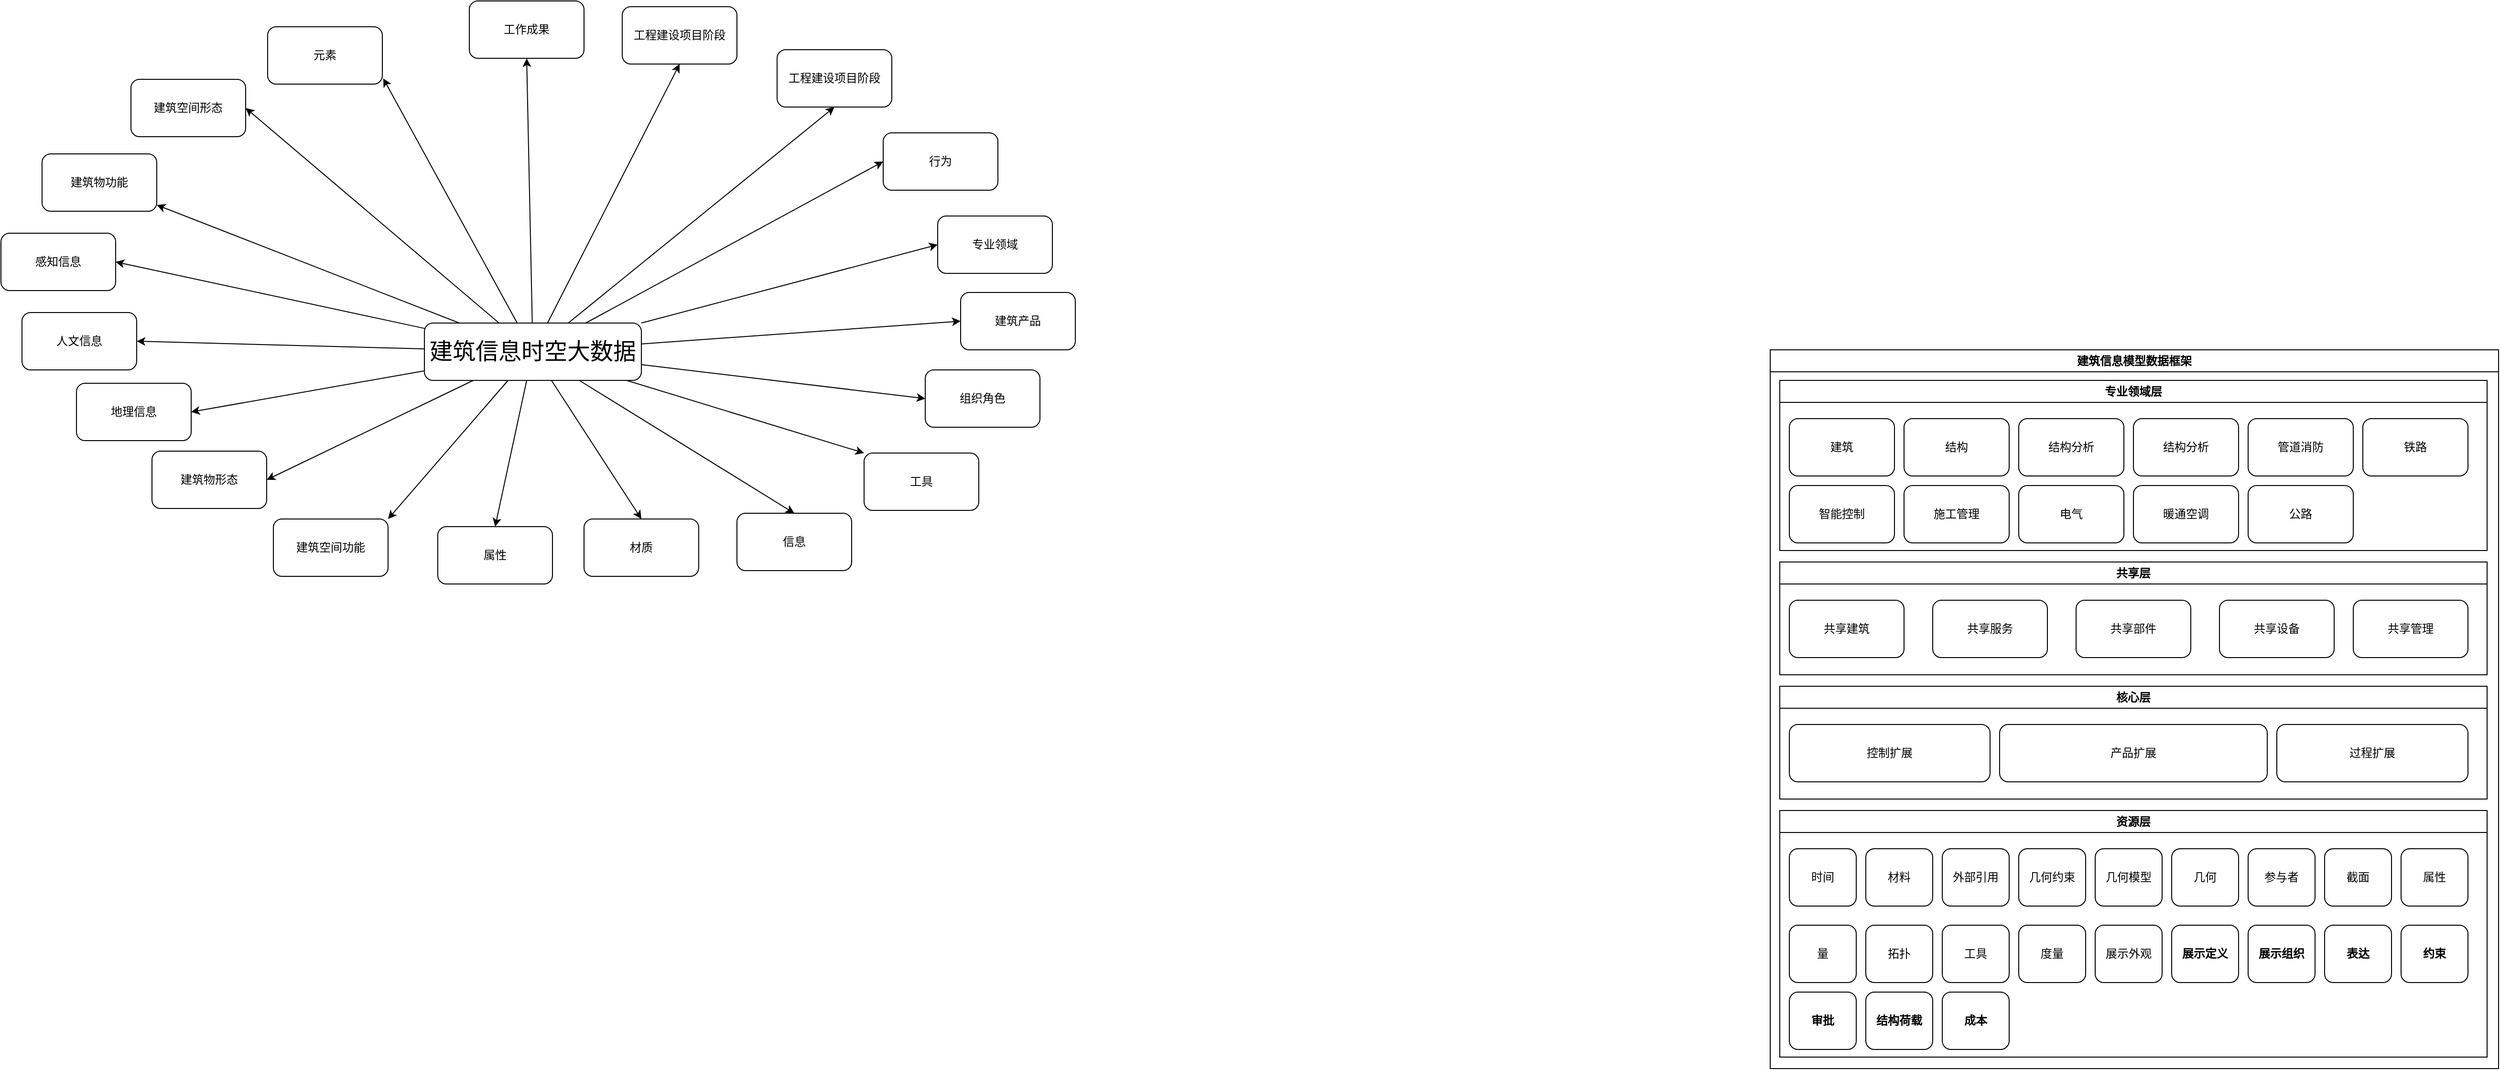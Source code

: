 <mxfile version="20.5.3" type="github">
  <diagram id="JT4Bz4pR1aiRmKoWo8_p" name="Page-1">
    <mxGraphModel dx="1897" dy="1236" grid="1" gridSize="10" guides="0" tooltips="1" connect="1" arrows="1" fold="1" page="0" pageScale="1" pageWidth="827" pageHeight="1169" math="0" shadow="0">
      <root>
        <mxCell id="0" />
        <mxCell id="1" parent="0" />
        <mxCell id="yECXOM6g7LYcoKyOb9zG-19" style="edgeStyle=none;rounded=0;orthogonalLoop=1;jettySize=auto;html=1;entryX=1;entryY=0.5;entryDx=0;entryDy=0;labelBackgroundColor=default;fontSize=24;fontColor=default;strokeColor=default;" parent="1" source="yECXOM6g7LYcoKyOb9zG-1" target="yECXOM6g7LYcoKyOb9zG-6" edge="1">
          <mxGeometry relative="1" as="geometry" />
        </mxCell>
        <mxCell id="yECXOM6g7LYcoKyOb9zG-20" style="edgeStyle=none;rounded=0;orthogonalLoop=1;jettySize=auto;html=1;entryX=1.008;entryY=0.9;entryDx=0;entryDy=0;entryPerimeter=0;labelBackgroundColor=default;fontSize=24;fontColor=default;strokeColor=default;" parent="1" source="yECXOM6g7LYcoKyOb9zG-1" target="yECXOM6g7LYcoKyOb9zG-7" edge="1">
          <mxGeometry relative="1" as="geometry" />
        </mxCell>
        <mxCell id="yECXOM6g7LYcoKyOb9zG-21" style="edgeStyle=none;rounded=0;orthogonalLoop=1;jettySize=auto;html=1;entryX=0.5;entryY=1;entryDx=0;entryDy=0;labelBackgroundColor=default;fontSize=24;fontColor=default;strokeColor=default;" parent="1" source="yECXOM6g7LYcoKyOb9zG-1" target="yECXOM6g7LYcoKyOb9zG-8" edge="1">
          <mxGeometry relative="1" as="geometry" />
        </mxCell>
        <mxCell id="yECXOM6g7LYcoKyOb9zG-22" style="edgeStyle=none;rounded=0;orthogonalLoop=1;jettySize=auto;html=1;entryX=0.5;entryY=1;entryDx=0;entryDy=0;labelBackgroundColor=default;fontSize=24;fontColor=default;strokeColor=default;" parent="1" source="yECXOM6g7LYcoKyOb9zG-1" target="yECXOM6g7LYcoKyOb9zG-9" edge="1">
          <mxGeometry relative="1" as="geometry" />
        </mxCell>
        <mxCell id="yECXOM6g7LYcoKyOb9zG-23" style="edgeStyle=none;rounded=0;orthogonalLoop=1;jettySize=auto;html=1;entryX=0.5;entryY=1;entryDx=0;entryDy=0;labelBackgroundColor=default;fontSize=24;fontColor=default;strokeColor=default;" parent="1" source="yECXOM6g7LYcoKyOb9zG-1" target="yECXOM6g7LYcoKyOb9zG-10" edge="1">
          <mxGeometry relative="1" as="geometry" />
        </mxCell>
        <mxCell id="yECXOM6g7LYcoKyOb9zG-24" style="edgeStyle=none;rounded=0;orthogonalLoop=1;jettySize=auto;html=1;entryX=0;entryY=0.5;entryDx=0;entryDy=0;labelBackgroundColor=default;fontSize=24;fontColor=default;strokeColor=default;" parent="1" source="yECXOM6g7LYcoKyOb9zG-1" target="yECXOM6g7LYcoKyOb9zG-11" edge="1">
          <mxGeometry relative="1" as="geometry" />
        </mxCell>
        <mxCell id="yECXOM6g7LYcoKyOb9zG-25" style="edgeStyle=none;rounded=0;orthogonalLoop=1;jettySize=auto;html=1;entryX=0;entryY=0.5;entryDx=0;entryDy=0;labelBackgroundColor=default;fontSize=24;fontColor=default;strokeColor=default;" parent="1" source="yECXOM6g7LYcoKyOb9zG-1" target="yECXOM6g7LYcoKyOb9zG-12" edge="1">
          <mxGeometry relative="1" as="geometry" />
        </mxCell>
        <mxCell id="yECXOM6g7LYcoKyOb9zG-26" style="edgeStyle=none;rounded=0;orthogonalLoop=1;jettySize=auto;html=1;entryX=0;entryY=0.5;entryDx=0;entryDy=0;labelBackgroundColor=default;fontSize=24;fontColor=default;strokeColor=default;" parent="1" source="yECXOM6g7LYcoKyOb9zG-1" target="yECXOM6g7LYcoKyOb9zG-13" edge="1">
          <mxGeometry relative="1" as="geometry" />
        </mxCell>
        <mxCell id="yECXOM6g7LYcoKyOb9zG-27" style="edgeStyle=none;rounded=0;orthogonalLoop=1;jettySize=auto;html=1;entryX=0;entryY=0.5;entryDx=0;entryDy=0;labelBackgroundColor=default;fontSize=24;fontColor=default;strokeColor=default;" parent="1" source="yECXOM6g7LYcoKyOb9zG-1" target="yECXOM6g7LYcoKyOb9zG-14" edge="1">
          <mxGeometry relative="1" as="geometry" />
        </mxCell>
        <mxCell id="yECXOM6g7LYcoKyOb9zG-28" style="edgeStyle=none;rounded=0;orthogonalLoop=1;jettySize=auto;html=1;entryX=0;entryY=0;entryDx=0;entryDy=0;labelBackgroundColor=default;fontSize=24;fontColor=default;strokeColor=default;" parent="1" source="yECXOM6g7LYcoKyOb9zG-1" target="yECXOM6g7LYcoKyOb9zG-15" edge="1">
          <mxGeometry relative="1" as="geometry" />
        </mxCell>
        <mxCell id="yECXOM6g7LYcoKyOb9zG-29" style="edgeStyle=none;rounded=0;orthogonalLoop=1;jettySize=auto;html=1;entryX=0.5;entryY=0;entryDx=0;entryDy=0;labelBackgroundColor=default;fontSize=24;fontColor=default;strokeColor=default;" parent="1" source="yECXOM6g7LYcoKyOb9zG-1" target="yECXOM6g7LYcoKyOb9zG-16" edge="1">
          <mxGeometry relative="1" as="geometry" />
        </mxCell>
        <mxCell id="yECXOM6g7LYcoKyOb9zG-30" style="edgeStyle=none;rounded=0;orthogonalLoop=1;jettySize=auto;html=1;entryX=0.5;entryY=0;entryDx=0;entryDy=0;labelBackgroundColor=default;fontSize=24;fontColor=default;strokeColor=default;" parent="1" source="yECXOM6g7LYcoKyOb9zG-1" target="yECXOM6g7LYcoKyOb9zG-17" edge="1">
          <mxGeometry relative="1" as="geometry" />
        </mxCell>
        <mxCell id="yECXOM6g7LYcoKyOb9zG-31" style="edgeStyle=none;rounded=0;orthogonalLoop=1;jettySize=auto;html=1;entryX=0.5;entryY=0;entryDx=0;entryDy=0;labelBackgroundColor=default;fontSize=24;fontColor=default;strokeColor=default;" parent="1" source="yECXOM6g7LYcoKyOb9zG-1" target="yECXOM6g7LYcoKyOb9zG-18" edge="1">
          <mxGeometry relative="1" as="geometry" />
        </mxCell>
        <mxCell id="yECXOM6g7LYcoKyOb9zG-32" style="edgeStyle=none;rounded=0;orthogonalLoop=1;jettySize=auto;html=1;entryX=1;entryY=0;entryDx=0;entryDy=0;labelBackgroundColor=default;fontSize=24;fontColor=default;strokeColor=default;" parent="1" source="yECXOM6g7LYcoKyOb9zG-1" target="yECXOM6g7LYcoKyOb9zG-5" edge="1">
          <mxGeometry relative="1" as="geometry" />
        </mxCell>
        <mxCell id="yECXOM6g7LYcoKyOb9zG-33" style="edgeStyle=none;rounded=0;orthogonalLoop=1;jettySize=auto;html=1;entryX=1;entryY=0.5;entryDx=0;entryDy=0;labelBackgroundColor=default;fontSize=24;fontColor=default;strokeColor=default;" parent="1" source="yECXOM6g7LYcoKyOb9zG-1" target="yECXOM6g7LYcoKyOb9zG-4" edge="1">
          <mxGeometry relative="1" as="geometry" />
        </mxCell>
        <mxCell id="yECXOM6g7LYcoKyOb9zG-36" style="edgeStyle=none;rounded=0;orthogonalLoop=1;jettySize=auto;html=1;entryX=1;entryY=0.5;entryDx=0;entryDy=0;labelBackgroundColor=default;fontSize=24;fontColor=default;strokeColor=default;" parent="1" source="yECXOM6g7LYcoKyOb9zG-1" target="yECXOM6g7LYcoKyOb9zG-34" edge="1">
          <mxGeometry relative="1" as="geometry" />
        </mxCell>
        <mxCell id="yECXOM6g7LYcoKyOb9zG-38" style="edgeStyle=none;rounded=0;orthogonalLoop=1;jettySize=auto;html=1;entryX=1;entryY=0.5;entryDx=0;entryDy=0;labelBackgroundColor=default;fontSize=24;fontColor=default;strokeColor=default;" parent="1" source="yECXOM6g7LYcoKyOb9zG-1" target="yECXOM6g7LYcoKyOb9zG-37" edge="1">
          <mxGeometry relative="1" as="geometry" />
        </mxCell>
        <mxCell id="yECXOM6g7LYcoKyOb9zG-40" style="edgeStyle=none;rounded=0;orthogonalLoop=1;jettySize=auto;html=1;labelBackgroundColor=default;fontSize=24;fontColor=default;strokeColor=default;" parent="1" source="yECXOM6g7LYcoKyOb9zG-1" target="yECXOM6g7LYcoKyOb9zG-2" edge="1">
          <mxGeometry relative="1" as="geometry" />
        </mxCell>
        <mxCell id="yECXOM6g7LYcoKyOb9zG-41" style="edgeStyle=none;rounded=0;orthogonalLoop=1;jettySize=auto;html=1;entryX=1;entryY=0.5;entryDx=0;entryDy=0;labelBackgroundColor=default;fontSize=24;fontColor=default;strokeColor=default;" parent="1" source="yECXOM6g7LYcoKyOb9zG-1" target="yECXOM6g7LYcoKyOb9zG-39" edge="1">
          <mxGeometry relative="1" as="geometry" />
        </mxCell>
        <mxCell id="yECXOM6g7LYcoKyOb9zG-1" value="&lt;font style=&quot;font-size: 24px&quot;&gt;建筑信息时空大数据&lt;/font&gt;" style="rounded=1;whiteSpace=wrap;html=1;fillColor=default;strokeColor=default;fontColor=default;labelBackgroundColor=default;" parent="1" vertex="1">
          <mxGeometry x="210" y="270" width="227" height="60" as="geometry" />
        </mxCell>
        <mxCell id="yECXOM6g7LYcoKyOb9zG-2" value="建筑物功能" style="rounded=1;whiteSpace=wrap;html=1;fontColor=default;strokeColor=default;fillColor=default;labelBackgroundColor=default;" parent="1" vertex="1">
          <mxGeometry x="-190" y="93" width="120" height="60" as="geometry" />
        </mxCell>
        <mxCell id="yECXOM6g7LYcoKyOb9zG-4" value="建筑物形态" style="rounded=1;whiteSpace=wrap;html=1;fontColor=default;strokeColor=default;fillColor=default;" parent="1" vertex="1">
          <mxGeometry x="-75" y="404" width="120" height="60" as="geometry" />
        </mxCell>
        <mxCell id="yECXOM6g7LYcoKyOb9zG-5" value="建筑空间功能" style="rounded=1;whiteSpace=wrap;html=1;fontColor=default;strokeColor=default;fillColor=default;" parent="1" vertex="1">
          <mxGeometry x="52" y="475" width="120" height="60" as="geometry" />
        </mxCell>
        <mxCell id="yECXOM6g7LYcoKyOb9zG-6" value="建筑空间形态" style="rounded=1;whiteSpace=wrap;html=1;fontColor=default;strokeColor=default;fillColor=default;" parent="1" vertex="1">
          <mxGeometry x="-97" y="15" width="120" height="60" as="geometry" />
        </mxCell>
        <mxCell id="yECXOM6g7LYcoKyOb9zG-7" value="元素" style="rounded=1;whiteSpace=wrap;html=1;fontColor=default;strokeColor=default;fillColor=default;" parent="1" vertex="1">
          <mxGeometry x="46" y="-40" width="120" height="60" as="geometry" />
        </mxCell>
        <mxCell id="yECXOM6g7LYcoKyOb9zG-8" value="工作成果" style="rounded=1;whiteSpace=wrap;html=1;fontColor=default;strokeColor=default;fillColor=default;" parent="1" vertex="1">
          <mxGeometry x="257" y="-67" width="120" height="60" as="geometry" />
        </mxCell>
        <mxCell id="yECXOM6g7LYcoKyOb9zG-9" value="工程建设项目阶段" style="rounded=1;whiteSpace=wrap;html=1;fontColor=default;strokeColor=default;fillColor=default;" parent="1" vertex="1">
          <mxGeometry x="417" y="-61" width="120" height="60" as="geometry" />
        </mxCell>
        <mxCell id="yECXOM6g7LYcoKyOb9zG-10" value="工程建设项目阶段" style="rounded=1;whiteSpace=wrap;html=1;fontColor=default;strokeColor=default;fillColor=default;" parent="1" vertex="1">
          <mxGeometry x="579" y="-16" width="120" height="60" as="geometry" />
        </mxCell>
        <mxCell id="yECXOM6g7LYcoKyOb9zG-11" value="行为" style="rounded=1;whiteSpace=wrap;html=1;fontColor=default;strokeColor=default;fillColor=default;" parent="1" vertex="1">
          <mxGeometry x="690" y="71" width="120" height="60" as="geometry" />
        </mxCell>
        <mxCell id="yECXOM6g7LYcoKyOb9zG-12" value="专业领域" style="rounded=1;whiteSpace=wrap;html=1;fontColor=default;strokeColor=default;fillColor=default;" parent="1" vertex="1">
          <mxGeometry x="747" y="158" width="120" height="60" as="geometry" />
        </mxCell>
        <mxCell id="yECXOM6g7LYcoKyOb9zG-13" value="建筑产品" style="rounded=1;whiteSpace=wrap;html=1;fontColor=default;strokeColor=default;fillColor=default;" parent="1" vertex="1">
          <mxGeometry x="771" y="238" width="120" height="60" as="geometry" />
        </mxCell>
        <mxCell id="yECXOM6g7LYcoKyOb9zG-14" value="组织角色" style="rounded=1;whiteSpace=wrap;html=1;fontColor=default;strokeColor=default;fillColor=default;" parent="1" vertex="1">
          <mxGeometry x="734" y="319" width="120" height="60" as="geometry" />
        </mxCell>
        <mxCell id="yECXOM6g7LYcoKyOb9zG-15" value="工具" style="rounded=1;whiteSpace=wrap;html=1;fontColor=default;strokeColor=default;fillColor=default;" parent="1" vertex="1">
          <mxGeometry x="670" y="406" width="120" height="60" as="geometry" />
        </mxCell>
        <mxCell id="yECXOM6g7LYcoKyOb9zG-16" value="信息" style="rounded=1;whiteSpace=wrap;html=1;fontColor=default;strokeColor=default;fillColor=default;" parent="1" vertex="1">
          <mxGeometry x="537" y="469" width="120" height="60" as="geometry" />
        </mxCell>
        <mxCell id="yECXOM6g7LYcoKyOb9zG-17" value="材质" style="rounded=1;whiteSpace=wrap;html=1;fontColor=default;strokeColor=default;fillColor=default;" parent="1" vertex="1">
          <mxGeometry x="377" y="475" width="120" height="60" as="geometry" />
        </mxCell>
        <mxCell id="yECXOM6g7LYcoKyOb9zG-18" value="属性" style="rounded=1;whiteSpace=wrap;html=1;fontColor=default;strokeColor=default;fillColor=default;" parent="1" vertex="1">
          <mxGeometry x="224" y="483" width="120" height="60" as="geometry" />
        </mxCell>
        <mxCell id="yECXOM6g7LYcoKyOb9zG-34" value="地理信息" style="rounded=1;whiteSpace=wrap;html=1;fontColor=default;strokeColor=default;fillColor=default;" parent="1" vertex="1">
          <mxGeometry x="-154" y="333" width="120" height="60" as="geometry" />
        </mxCell>
        <mxCell id="yECXOM6g7LYcoKyOb9zG-37" value="人文信息" style="rounded=1;whiteSpace=wrap;html=1;fontColor=default;strokeColor=default;fillColor=default;" parent="1" vertex="1">
          <mxGeometry x="-211" y="259" width="120" height="60" as="geometry" />
        </mxCell>
        <mxCell id="yECXOM6g7LYcoKyOb9zG-39" value="感知信息" style="rounded=1;whiteSpace=wrap;html=1;fontColor=default;strokeColor=default;fillColor=default;" parent="1" vertex="1">
          <mxGeometry x="-233" y="176" width="120" height="60" as="geometry" />
        </mxCell>
        <mxCell id="06WXHrNAYd4CCUYUwNC0-1" value="建筑信息模型数据框架" style="swimlane;whiteSpace=wrap;html=1;" vertex="1" parent="1">
          <mxGeometry x="1618" y="298" width="762" height="752" as="geometry" />
        </mxCell>
        <mxCell id="06WXHrNAYd4CCUYUwNC0-2" value="专业领域层" style="swimlane;whiteSpace=wrap;html=1;" vertex="1" parent="06WXHrNAYd4CCUYUwNC0-1">
          <mxGeometry x="10" y="32" width="740" height="178" as="geometry" />
        </mxCell>
        <mxCell id="06WXHrNAYd4CCUYUwNC0-3" value="建筑" style="rounded=1;whiteSpace=wrap;html=1;" vertex="1" parent="06WXHrNAYd4CCUYUwNC0-2">
          <mxGeometry x="10" y="40" width="110" height="60" as="geometry" />
        </mxCell>
        <mxCell id="06WXHrNAYd4CCUYUwNC0-4" value="结构" style="rounded=1;whiteSpace=wrap;html=1;" vertex="1" parent="06WXHrNAYd4CCUYUwNC0-2">
          <mxGeometry x="130" y="40" width="110" height="60" as="geometry" />
        </mxCell>
        <mxCell id="06WXHrNAYd4CCUYUwNC0-5" value="结构分析" style="rounded=1;whiteSpace=wrap;html=1;" vertex="1" parent="06WXHrNAYd4CCUYUwNC0-2">
          <mxGeometry x="250" y="40" width="110" height="60" as="geometry" />
        </mxCell>
        <mxCell id="06WXHrNAYd4CCUYUwNC0-6" value="结构分析" style="rounded=1;whiteSpace=wrap;html=1;" vertex="1" parent="06WXHrNAYd4CCUYUwNC0-2">
          <mxGeometry x="370" y="40" width="110" height="60" as="geometry" />
        </mxCell>
        <mxCell id="06WXHrNAYd4CCUYUwNC0-7" value="管道消防" style="rounded=1;whiteSpace=wrap;html=1;" vertex="1" parent="06WXHrNAYd4CCUYUwNC0-2">
          <mxGeometry x="490" y="40" width="110" height="60" as="geometry" />
        </mxCell>
        <mxCell id="06WXHrNAYd4CCUYUwNC0-8" value="暖通空调" style="rounded=1;whiteSpace=wrap;html=1;" vertex="1" parent="06WXHrNAYd4CCUYUwNC0-2">
          <mxGeometry x="370" y="110" width="110" height="60" as="geometry" />
        </mxCell>
        <mxCell id="06WXHrNAYd4CCUYUwNC0-9" value="电气" style="rounded=1;whiteSpace=wrap;html=1;" vertex="1" parent="06WXHrNAYd4CCUYUwNC0-2">
          <mxGeometry x="250" y="110" width="110" height="60" as="geometry" />
        </mxCell>
        <mxCell id="06WXHrNAYd4CCUYUwNC0-10" value="智能控制" style="rounded=1;whiteSpace=wrap;html=1;" vertex="1" parent="06WXHrNAYd4CCUYUwNC0-2">
          <mxGeometry x="10" y="110" width="110" height="60" as="geometry" />
        </mxCell>
        <mxCell id="06WXHrNAYd4CCUYUwNC0-20" value="施工管理" style="rounded=1;whiteSpace=wrap;html=1;" vertex="1" parent="06WXHrNAYd4CCUYUwNC0-2">
          <mxGeometry x="130" y="110" width="110" height="60" as="geometry" />
        </mxCell>
        <mxCell id="06WXHrNAYd4CCUYUwNC0-41" value="铁路" style="rounded=1;whiteSpace=wrap;html=1;" vertex="1" parent="06WXHrNAYd4CCUYUwNC0-2">
          <mxGeometry x="610" y="40" width="110" height="60" as="geometry" />
        </mxCell>
        <mxCell id="06WXHrNAYd4CCUYUwNC0-42" value="公路" style="rounded=1;whiteSpace=wrap;html=1;" vertex="1" parent="06WXHrNAYd4CCUYUwNC0-2">
          <mxGeometry x="490" y="110" width="110" height="60" as="geometry" />
        </mxCell>
        <mxCell id="06WXHrNAYd4CCUYUwNC0-21" value="共享层" style="swimlane;whiteSpace=wrap;html=1;" vertex="1" parent="06WXHrNAYd4CCUYUwNC0-1">
          <mxGeometry x="10" y="222" width="740" height="118" as="geometry" />
        </mxCell>
        <mxCell id="06WXHrNAYd4CCUYUwNC0-22" value="共享建筑" style="rounded=1;whiteSpace=wrap;html=1;" vertex="1" parent="06WXHrNAYd4CCUYUwNC0-21">
          <mxGeometry x="10" y="40" width="120" height="60" as="geometry" />
        </mxCell>
        <mxCell id="06WXHrNAYd4CCUYUwNC0-23" value="共享服务" style="rounded=1;whiteSpace=wrap;html=1;" vertex="1" parent="06WXHrNAYd4CCUYUwNC0-21">
          <mxGeometry x="160" y="40" width="120" height="60" as="geometry" />
        </mxCell>
        <mxCell id="06WXHrNAYd4CCUYUwNC0-24" value="共享部件" style="rounded=1;whiteSpace=wrap;html=1;" vertex="1" parent="06WXHrNAYd4CCUYUwNC0-21">
          <mxGeometry x="310" y="40" width="120" height="60" as="geometry" />
        </mxCell>
        <mxCell id="06WXHrNAYd4CCUYUwNC0-25" value="共享设备" style="rounded=1;whiteSpace=wrap;html=1;" vertex="1" parent="06WXHrNAYd4CCUYUwNC0-21">
          <mxGeometry x="460" y="40" width="120" height="60" as="geometry" />
        </mxCell>
        <mxCell id="06WXHrNAYd4CCUYUwNC0-26" value="共享管理" style="rounded=1;whiteSpace=wrap;html=1;" vertex="1" parent="06WXHrNAYd4CCUYUwNC0-21">
          <mxGeometry x="600" y="40" width="120" height="60" as="geometry" />
        </mxCell>
        <mxCell id="06WXHrNAYd4CCUYUwNC0-31" value="核心层" style="swimlane;whiteSpace=wrap;html=1;" vertex="1" parent="06WXHrNAYd4CCUYUwNC0-1">
          <mxGeometry x="10" y="352" width="740" height="118" as="geometry" />
        </mxCell>
        <mxCell id="06WXHrNAYd4CCUYUwNC0-32" value="控制扩展" style="rounded=1;whiteSpace=wrap;html=1;" vertex="1" parent="06WXHrNAYd4CCUYUwNC0-31">
          <mxGeometry x="10" y="40" width="210" height="60" as="geometry" />
        </mxCell>
        <mxCell id="06WXHrNAYd4CCUYUwNC0-33" value="产品扩展" style="rounded=1;whiteSpace=wrap;html=1;" vertex="1" parent="06WXHrNAYd4CCUYUwNC0-31">
          <mxGeometry x="230" y="40" width="280" height="60" as="geometry" />
        </mxCell>
        <mxCell id="06WXHrNAYd4CCUYUwNC0-34" value="过程扩展" style="rounded=1;whiteSpace=wrap;html=1;" vertex="1" parent="06WXHrNAYd4CCUYUwNC0-31">
          <mxGeometry x="520" y="40" width="200" height="60" as="geometry" />
        </mxCell>
        <mxCell id="06WXHrNAYd4CCUYUwNC0-37" value="资源层" style="swimlane;whiteSpace=wrap;html=1;" vertex="1" parent="06WXHrNAYd4CCUYUwNC0-1">
          <mxGeometry x="10" y="482" width="740" height="258" as="geometry" />
        </mxCell>
        <mxCell id="06WXHrNAYd4CCUYUwNC0-38" value="时间" style="rounded=1;whiteSpace=wrap;html=1;" vertex="1" parent="06WXHrNAYd4CCUYUwNC0-37">
          <mxGeometry x="10" y="40" width="70" height="60" as="geometry" />
        </mxCell>
        <mxCell id="06WXHrNAYd4CCUYUwNC0-39" value="材料" style="rounded=1;whiteSpace=wrap;html=1;" vertex="1" parent="06WXHrNAYd4CCUYUwNC0-37">
          <mxGeometry x="90" y="40" width="70" height="60" as="geometry" />
        </mxCell>
        <mxCell id="06WXHrNAYd4CCUYUwNC0-43" value="外部引用" style="rounded=1;whiteSpace=wrap;html=1;" vertex="1" parent="06WXHrNAYd4CCUYUwNC0-37">
          <mxGeometry x="170" y="40" width="70" height="60" as="geometry" />
        </mxCell>
        <mxCell id="06WXHrNAYd4CCUYUwNC0-44" value="几何约束" style="rounded=1;whiteSpace=wrap;html=1;" vertex="1" parent="06WXHrNAYd4CCUYUwNC0-37">
          <mxGeometry x="250" y="40" width="70" height="60" as="geometry" />
        </mxCell>
        <mxCell id="06WXHrNAYd4CCUYUwNC0-45" value="几何模型" style="rounded=1;whiteSpace=wrap;html=1;" vertex="1" parent="06WXHrNAYd4CCUYUwNC0-37">
          <mxGeometry x="330" y="40" width="70" height="60" as="geometry" />
        </mxCell>
        <mxCell id="06WXHrNAYd4CCUYUwNC0-46" value="几何" style="rounded=1;whiteSpace=wrap;html=1;" vertex="1" parent="06WXHrNAYd4CCUYUwNC0-37">
          <mxGeometry x="410" y="40" width="70" height="60" as="geometry" />
        </mxCell>
        <mxCell id="06WXHrNAYd4CCUYUwNC0-47" value="参与者" style="rounded=1;whiteSpace=wrap;html=1;" vertex="1" parent="06WXHrNAYd4CCUYUwNC0-37">
          <mxGeometry x="490" y="40" width="70" height="60" as="geometry" />
        </mxCell>
        <mxCell id="06WXHrNAYd4CCUYUwNC0-48" value="截面" style="rounded=1;whiteSpace=wrap;html=1;" vertex="1" parent="06WXHrNAYd4CCUYUwNC0-37">
          <mxGeometry x="570" y="40" width="70" height="60" as="geometry" />
        </mxCell>
        <mxCell id="06WXHrNAYd4CCUYUwNC0-49" value="属性" style="rounded=1;whiteSpace=wrap;html=1;" vertex="1" parent="06WXHrNAYd4CCUYUwNC0-37">
          <mxGeometry x="650" y="40" width="70" height="60" as="geometry" />
        </mxCell>
        <mxCell id="06WXHrNAYd4CCUYUwNC0-50" value="量" style="rounded=1;whiteSpace=wrap;html=1;" vertex="1" parent="06WXHrNAYd4CCUYUwNC0-37">
          <mxGeometry x="10" y="120" width="70" height="60" as="geometry" />
        </mxCell>
        <mxCell id="06WXHrNAYd4CCUYUwNC0-52" value="拓扑" style="rounded=1;whiteSpace=wrap;html=1;" vertex="1" parent="06WXHrNAYd4CCUYUwNC0-37">
          <mxGeometry x="90" y="120" width="70" height="60" as="geometry" />
        </mxCell>
        <mxCell id="06WXHrNAYd4CCUYUwNC0-53" value="工具" style="rounded=1;whiteSpace=wrap;html=1;" vertex="1" parent="06WXHrNAYd4CCUYUwNC0-37">
          <mxGeometry x="170" y="120" width="70" height="60" as="geometry" />
        </mxCell>
        <mxCell id="06WXHrNAYd4CCUYUwNC0-54" value="度量" style="rounded=1;whiteSpace=wrap;html=1;" vertex="1" parent="06WXHrNAYd4CCUYUwNC0-37">
          <mxGeometry x="250" y="120" width="70" height="60" as="geometry" />
        </mxCell>
        <mxCell id="06WXHrNAYd4CCUYUwNC0-55" value="展示外观" style="rounded=1;whiteSpace=wrap;html=1;" vertex="1" parent="06WXHrNAYd4CCUYUwNC0-37">
          <mxGeometry x="330" y="120" width="70" height="60" as="geometry" />
        </mxCell>
        <mxCell id="06WXHrNAYd4CCUYUwNC0-51" value="展示定义" style="rounded=1;whiteSpace=wrap;html=1;fontStyle=1" vertex="1" parent="06WXHrNAYd4CCUYUwNC0-37">
          <mxGeometry x="410" y="120" width="70" height="60" as="geometry" />
        </mxCell>
        <mxCell id="06WXHrNAYd4CCUYUwNC0-56" value="展示组织" style="rounded=1;whiteSpace=wrap;html=1;fontStyle=1" vertex="1" parent="06WXHrNAYd4CCUYUwNC0-37">
          <mxGeometry x="490" y="120" width="70" height="60" as="geometry" />
        </mxCell>
        <mxCell id="06WXHrNAYd4CCUYUwNC0-57" value="表达" style="rounded=1;whiteSpace=wrap;html=1;fontStyle=1" vertex="1" parent="06WXHrNAYd4CCUYUwNC0-37">
          <mxGeometry x="570" y="120" width="70" height="60" as="geometry" />
        </mxCell>
        <mxCell id="06WXHrNAYd4CCUYUwNC0-59" value="约束" style="rounded=1;whiteSpace=wrap;html=1;fontStyle=1" vertex="1" parent="06WXHrNAYd4CCUYUwNC0-37">
          <mxGeometry x="650" y="120" width="70" height="60" as="geometry" />
        </mxCell>
        <mxCell id="06WXHrNAYd4CCUYUwNC0-102" value="审批" style="rounded=1;whiteSpace=wrap;html=1;fontStyle=1" vertex="1" parent="06WXHrNAYd4CCUYUwNC0-37">
          <mxGeometry x="10" y="190" width="70" height="60" as="geometry" />
        </mxCell>
        <mxCell id="06WXHrNAYd4CCUYUwNC0-103" value="结构荷载" style="rounded=1;whiteSpace=wrap;html=1;fontStyle=1" vertex="1" parent="06WXHrNAYd4CCUYUwNC0-37">
          <mxGeometry x="90" y="190" width="70" height="60" as="geometry" />
        </mxCell>
        <mxCell id="06WXHrNAYd4CCUYUwNC0-104" value="成本" style="rounded=1;whiteSpace=wrap;html=1;fontStyle=1" vertex="1" parent="06WXHrNAYd4CCUYUwNC0-37">
          <mxGeometry x="170" y="190" width="70" height="60" as="geometry" />
        </mxCell>
      </root>
    </mxGraphModel>
  </diagram>
</mxfile>

